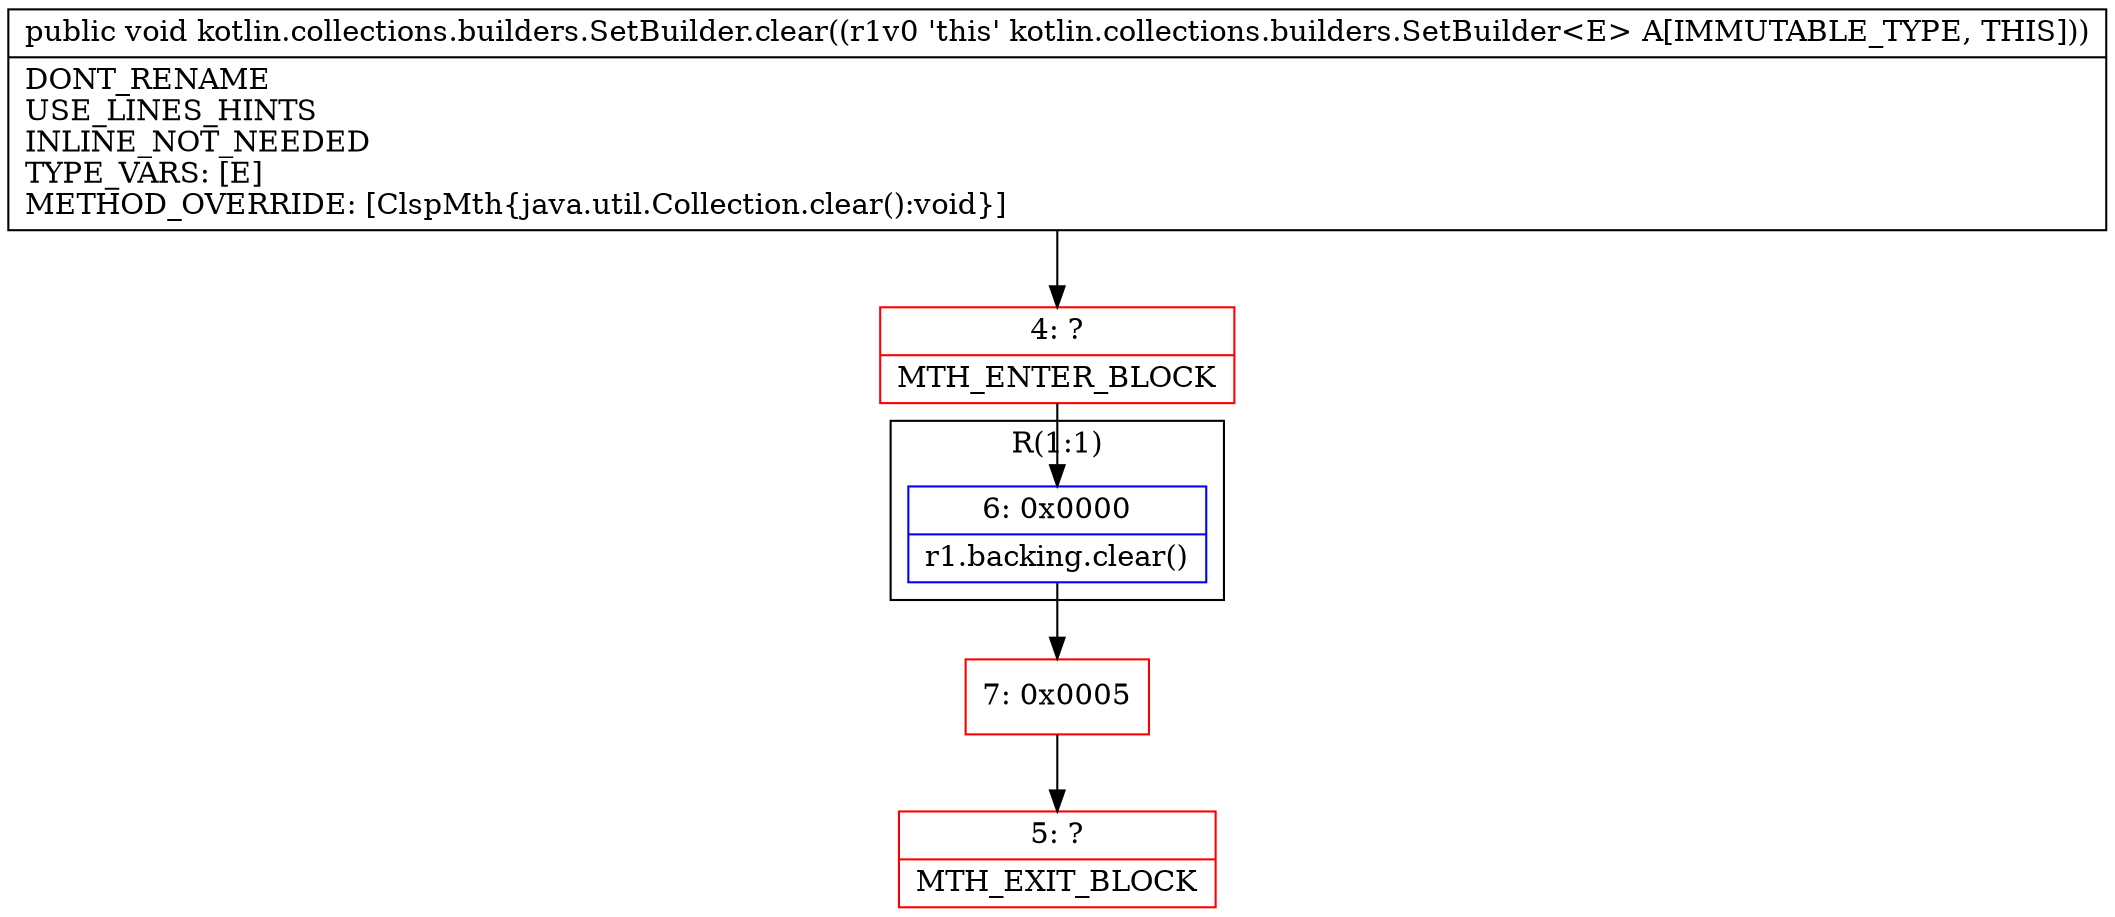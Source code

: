 digraph "CFG forkotlin.collections.builders.SetBuilder.clear()V" {
subgraph cluster_Region_836217806 {
label = "R(1:1)";
node [shape=record,color=blue];
Node_6 [shape=record,label="{6\:\ 0x0000|r1.backing.clear()\l}"];
}
Node_4 [shape=record,color=red,label="{4\:\ ?|MTH_ENTER_BLOCK\l}"];
Node_7 [shape=record,color=red,label="{7\:\ 0x0005}"];
Node_5 [shape=record,color=red,label="{5\:\ ?|MTH_EXIT_BLOCK\l}"];
MethodNode[shape=record,label="{public void kotlin.collections.builders.SetBuilder.clear((r1v0 'this' kotlin.collections.builders.SetBuilder\<E\> A[IMMUTABLE_TYPE, THIS]))  | DONT_RENAME\lUSE_LINES_HINTS\lINLINE_NOT_NEEDED\lTYPE_VARS: [E]\lMETHOD_OVERRIDE: [ClspMth\{java.util.Collection.clear():void\}]\l}"];
MethodNode -> Node_4;Node_6 -> Node_7;
Node_4 -> Node_6;
Node_7 -> Node_5;
}

